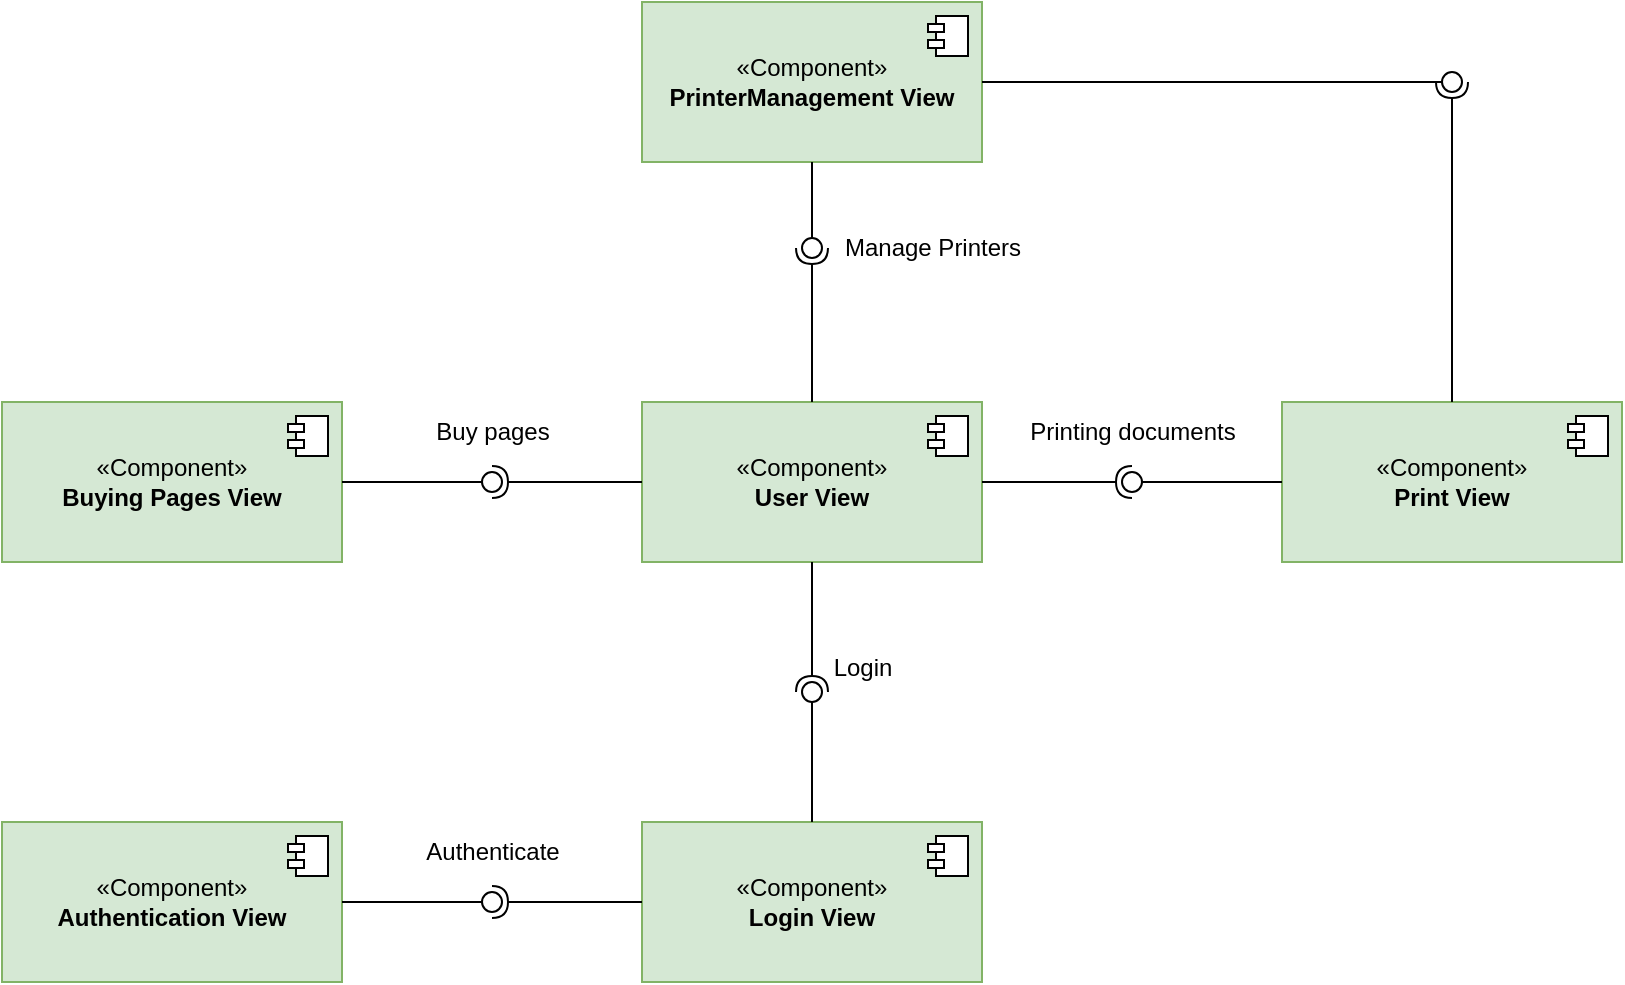 <mxfile version="25.0.3">
  <diagram name="Page-1" id="VLv0BjUQBkvBOAkDbtkH">
    <mxGraphModel grid="1" page="1" gridSize="10" guides="1" tooltips="1" connect="1" arrows="1" fold="1" pageScale="1" pageWidth="827" pageHeight="1169" math="0" shadow="0">
      <root>
        <mxCell id="0" />
        <mxCell id="1" parent="0" />
        <mxCell id="_qTUAIBQRLQVHsKeWW5r-1" value="&lt;div&gt;«Component»&lt;br&gt;&lt;/div&gt;&lt;div&gt;&lt;b&gt;User View&lt;/b&gt;&lt;/div&gt;" style="html=1;dropTarget=0;whiteSpace=wrap;align=center;horizontal=1;fontFamily=Helvetica;verticalAlign=middle;fillColor=#d5e8d4;strokeColor=#82b366;" vertex="1" parent="1">
          <mxGeometry x="280" y="40" width="170" height="80" as="geometry" />
        </mxCell>
        <mxCell id="_qTUAIBQRLQVHsKeWW5r-2" value="" style="shape=module;jettyWidth=8;jettyHeight=4;" vertex="1" parent="_qTUAIBQRLQVHsKeWW5r-1">
          <mxGeometry x="1" width="20" height="20" relative="1" as="geometry">
            <mxPoint x="-27" y="7" as="offset" />
          </mxGeometry>
        </mxCell>
        <mxCell id="_qTUAIBQRLQVHsKeWW5r-6" value="&lt;div&gt;«Component»&lt;br&gt;&lt;/div&gt;&lt;div&gt;&lt;b&gt;Authentication View&lt;/b&gt;&lt;/div&gt;" style="html=1;dropTarget=0;whiteSpace=wrap;align=center;horizontal=1;fontFamily=Helvetica;verticalAlign=middle;fillColor=#d5e8d4;strokeColor=#82b366;" vertex="1" parent="1">
          <mxGeometry x="-40" y="250" width="170" height="80" as="geometry" />
        </mxCell>
        <mxCell id="_qTUAIBQRLQVHsKeWW5r-7" value="" style="shape=module;jettyWidth=8;jettyHeight=4;" vertex="1" parent="_qTUAIBQRLQVHsKeWW5r-6">
          <mxGeometry x="1" width="20" height="20" relative="1" as="geometry">
            <mxPoint x="-27" y="7" as="offset" />
          </mxGeometry>
        </mxCell>
        <mxCell id="_qTUAIBQRLQVHsKeWW5r-8" value="&lt;div&gt;«Component»&lt;br&gt;&lt;/div&gt;&lt;div&gt;&lt;b&gt;Login View&lt;/b&gt;&lt;/div&gt;" style="html=1;dropTarget=0;whiteSpace=wrap;align=center;horizontal=1;fontFamily=Helvetica;verticalAlign=middle;fillColor=#d5e8d4;strokeColor=#82b366;" vertex="1" parent="1">
          <mxGeometry x="280" y="250" width="170" height="80" as="geometry" />
        </mxCell>
        <mxCell id="_qTUAIBQRLQVHsKeWW5r-9" value="" style="shape=module;jettyWidth=8;jettyHeight=4;" vertex="1" parent="_qTUAIBQRLQVHsKeWW5r-8">
          <mxGeometry x="1" width="20" height="20" relative="1" as="geometry">
            <mxPoint x="-27" y="7" as="offset" />
          </mxGeometry>
        </mxCell>
        <mxCell id="_qTUAIBQRLQVHsKeWW5r-11" value="&lt;div&gt;«Component»&lt;br&gt;&lt;/div&gt;&lt;div&gt;&lt;b&gt;PrinterManagement View&lt;/b&gt;&lt;/div&gt;" style="html=1;dropTarget=0;whiteSpace=wrap;align=center;horizontal=1;fontFamily=Helvetica;verticalAlign=middle;fillColor=#d5e8d4;strokeColor=#82b366;" vertex="1" parent="1">
          <mxGeometry x="280" y="-160" width="170" height="80" as="geometry" />
        </mxCell>
        <mxCell id="_qTUAIBQRLQVHsKeWW5r-12" value="" style="shape=module;jettyWidth=8;jettyHeight=4;" vertex="1" parent="_qTUAIBQRLQVHsKeWW5r-11">
          <mxGeometry x="1" width="20" height="20" relative="1" as="geometry">
            <mxPoint x="-27" y="7" as="offset" />
          </mxGeometry>
        </mxCell>
        <mxCell id="_qTUAIBQRLQVHsKeWW5r-13" value="&lt;div&gt;«Component»&lt;br&gt;&lt;/div&gt;&lt;div&gt;&lt;b&gt;Buying Pages View&lt;/b&gt;&lt;/div&gt;" style="html=1;dropTarget=0;whiteSpace=wrap;align=center;horizontal=1;fontFamily=Helvetica;verticalAlign=middle;fillColor=#d5e8d4;strokeColor=#82b366;" vertex="1" parent="1">
          <mxGeometry x="-40" y="40" width="170" height="80" as="geometry" />
        </mxCell>
        <mxCell id="_qTUAIBQRLQVHsKeWW5r-14" value="" style="shape=module;jettyWidth=8;jettyHeight=4;" vertex="1" parent="_qTUAIBQRLQVHsKeWW5r-13">
          <mxGeometry x="1" width="20" height="20" relative="1" as="geometry">
            <mxPoint x="-27" y="7" as="offset" />
          </mxGeometry>
        </mxCell>
        <mxCell id="_qTUAIBQRLQVHsKeWW5r-15" value="&lt;div&gt;«Component»&lt;br&gt;&lt;/div&gt;&lt;div&gt;&lt;b&gt;Print View&lt;/b&gt;&lt;/div&gt;" style="html=1;dropTarget=0;whiteSpace=wrap;align=center;horizontal=1;fontFamily=Helvetica;verticalAlign=middle;fillColor=#d5e8d4;strokeColor=#82b366;" vertex="1" parent="1">
          <mxGeometry x="600" y="40" width="170" height="80" as="geometry" />
        </mxCell>
        <mxCell id="_qTUAIBQRLQVHsKeWW5r-16" value="" style="shape=module;jettyWidth=8;jettyHeight=4;" vertex="1" parent="_qTUAIBQRLQVHsKeWW5r-15">
          <mxGeometry x="1" width="20" height="20" relative="1" as="geometry">
            <mxPoint x="-27" y="7" as="offset" />
          </mxGeometry>
        </mxCell>
        <mxCell id="_qTUAIBQRLQVHsKeWW5r-23" value="" style="rounded=0;orthogonalLoop=1;jettySize=auto;html=1;endArrow=halfCircle;endFill=0;endSize=6;strokeWidth=1;sketch=0;exitX=0.5;exitY=1;exitDx=0;exitDy=0;" edge="1" parent="1" source="_qTUAIBQRLQVHsKeWW5r-1" target="_qTUAIBQRLQVHsKeWW5r-25">
          <mxGeometry relative="1" as="geometry">
            <mxPoint x="385" y="185" as="sourcePoint" />
          </mxGeometry>
        </mxCell>
        <mxCell id="_qTUAIBQRLQVHsKeWW5r-24" value="" style="rounded=0;orthogonalLoop=1;jettySize=auto;html=1;endArrow=oval;endFill=0;sketch=0;sourcePerimeterSpacing=0;targetPerimeterSpacing=0;endSize=10;exitX=0.5;exitY=0;exitDx=0;exitDy=0;" edge="1" parent="1" source="_qTUAIBQRLQVHsKeWW5r-8" target="_qTUAIBQRLQVHsKeWW5r-25">
          <mxGeometry relative="1" as="geometry">
            <mxPoint x="345" y="185" as="sourcePoint" />
          </mxGeometry>
        </mxCell>
        <mxCell id="_qTUAIBQRLQVHsKeWW5r-25" value="" style="ellipse;whiteSpace=wrap;html=1;align=center;aspect=fixed;fillColor=none;strokeColor=none;resizable=0;perimeter=centerPerimeter;rotatable=0;allowArrows=0;points=[];outlineConnect=1;" vertex="1" parent="1">
          <mxGeometry x="360" y="180" width="10" height="10" as="geometry" />
        </mxCell>
        <mxCell id="_qTUAIBQRLQVHsKeWW5r-26" value="Login" style="text;html=1;align=center;verticalAlign=middle;resizable=0;points=[];autosize=1;strokeColor=none;fillColor=none;" vertex="1" parent="1">
          <mxGeometry x="365" y="158" width="50" height="30" as="geometry" />
        </mxCell>
        <mxCell id="_qTUAIBQRLQVHsKeWW5r-27" value="" style="rounded=0;orthogonalLoop=1;jettySize=auto;html=1;endArrow=halfCircle;endFill=0;endSize=6;strokeWidth=1;sketch=0;exitX=0;exitY=0.5;exitDx=0;exitDy=0;" edge="1" parent="1" source="_qTUAIBQRLQVHsKeWW5r-8" target="_qTUAIBQRLQVHsKeWW5r-29">
          <mxGeometry relative="1" as="geometry">
            <mxPoint x="250" y="290" as="sourcePoint" />
          </mxGeometry>
        </mxCell>
        <mxCell id="_qTUAIBQRLQVHsKeWW5r-28" value="" style="rounded=0;orthogonalLoop=1;jettySize=auto;html=1;endArrow=oval;endFill=0;sketch=0;sourcePerimeterSpacing=0;targetPerimeterSpacing=0;endSize=10;exitX=1;exitY=0.5;exitDx=0;exitDy=0;" edge="1" parent="1" source="_qTUAIBQRLQVHsKeWW5r-6" target="_qTUAIBQRLQVHsKeWW5r-29">
          <mxGeometry relative="1" as="geometry">
            <mxPoint x="210" y="290" as="sourcePoint" />
          </mxGeometry>
        </mxCell>
        <mxCell id="_qTUAIBQRLQVHsKeWW5r-29" value="" style="ellipse;whiteSpace=wrap;html=1;align=center;aspect=fixed;fillColor=none;strokeColor=none;resizable=0;perimeter=centerPerimeter;rotatable=0;allowArrows=0;points=[];outlineConnect=1;" vertex="1" parent="1">
          <mxGeometry x="200" y="285" width="10" height="10" as="geometry" />
        </mxCell>
        <mxCell id="_qTUAIBQRLQVHsKeWW5r-30" value="Authenticate" style="text;html=1;align=center;verticalAlign=middle;resizable=0;points=[];autosize=1;strokeColor=none;fillColor=none;" vertex="1" parent="1">
          <mxGeometry x="160" y="250" width="90" height="30" as="geometry" />
        </mxCell>
        <mxCell id="_qTUAIBQRLQVHsKeWW5r-31" value="" style="rounded=0;orthogonalLoop=1;jettySize=auto;html=1;endArrow=halfCircle;endFill=0;endSize=6;strokeWidth=1;sketch=0;exitX=0;exitY=0.5;exitDx=0;exitDy=0;" edge="1" parent="1" target="_qTUAIBQRLQVHsKeWW5r-33">
          <mxGeometry relative="1" as="geometry">
            <mxPoint x="280" y="80" as="sourcePoint" />
          </mxGeometry>
        </mxCell>
        <mxCell id="_qTUAIBQRLQVHsKeWW5r-32" value="" style="rounded=0;orthogonalLoop=1;jettySize=auto;html=1;endArrow=oval;endFill=0;sketch=0;sourcePerimeterSpacing=0;targetPerimeterSpacing=0;endSize=10;exitX=1;exitY=0.5;exitDx=0;exitDy=0;" edge="1" parent="1" target="_qTUAIBQRLQVHsKeWW5r-33">
          <mxGeometry relative="1" as="geometry">
            <mxPoint x="130" y="80" as="sourcePoint" />
          </mxGeometry>
        </mxCell>
        <mxCell id="_qTUAIBQRLQVHsKeWW5r-33" value="" style="ellipse;whiteSpace=wrap;html=1;align=center;aspect=fixed;fillColor=none;strokeColor=none;resizable=0;perimeter=centerPerimeter;rotatable=0;allowArrows=0;points=[];outlineConnect=1;" vertex="1" parent="1">
          <mxGeometry x="200" y="75" width="10" height="10" as="geometry" />
        </mxCell>
        <mxCell id="_qTUAIBQRLQVHsKeWW5r-34" value="Buy pages" style="text;html=1;align=center;verticalAlign=middle;resizable=0;points=[];autosize=1;strokeColor=none;fillColor=none;" vertex="1" parent="1">
          <mxGeometry x="165" y="40" width="80" height="30" as="geometry" />
        </mxCell>
        <mxCell id="_qTUAIBQRLQVHsKeWW5r-35" value="" style="rounded=0;orthogonalLoop=1;jettySize=auto;html=1;endArrow=halfCircle;endFill=0;endSize=6;strokeWidth=1;sketch=0;exitX=1;exitY=0.5;exitDx=0;exitDy=0;" edge="1" parent="1" source="_qTUAIBQRLQVHsKeWW5r-1" target="_qTUAIBQRLQVHsKeWW5r-37">
          <mxGeometry relative="1" as="geometry">
            <mxPoint x="450" y="145" as="sourcePoint" />
          </mxGeometry>
        </mxCell>
        <mxCell id="_qTUAIBQRLQVHsKeWW5r-36" value="" style="rounded=0;orthogonalLoop=1;jettySize=auto;html=1;endArrow=oval;endFill=0;sketch=0;sourcePerimeterSpacing=0;targetPerimeterSpacing=0;endSize=10;exitX=0;exitY=0.5;exitDx=0;exitDy=0;" edge="1" parent="1" source="_qTUAIBQRLQVHsKeWW5r-15" target="_qTUAIBQRLQVHsKeWW5r-37">
          <mxGeometry relative="1" as="geometry">
            <mxPoint x="600" y="145" as="sourcePoint" />
          </mxGeometry>
        </mxCell>
        <mxCell id="_qTUAIBQRLQVHsKeWW5r-37" value="" style="ellipse;whiteSpace=wrap;html=1;align=center;aspect=fixed;fillColor=none;strokeColor=none;resizable=0;perimeter=centerPerimeter;rotatable=0;allowArrows=0;points=[];outlineConnect=1;" vertex="1" parent="1">
          <mxGeometry x="520" y="75" width="10" height="10" as="geometry" />
        </mxCell>
        <mxCell id="_qTUAIBQRLQVHsKeWW5r-38" value="Printing documents" style="text;html=1;align=center;verticalAlign=middle;resizable=0;points=[];autosize=1;strokeColor=none;fillColor=none;" vertex="1" parent="1">
          <mxGeometry x="465" y="40" width="120" height="30" as="geometry" />
        </mxCell>
        <mxCell id="_qTUAIBQRLQVHsKeWW5r-39" value="" style="rounded=0;orthogonalLoop=1;jettySize=auto;html=1;endArrow=halfCircle;endFill=0;endSize=6;strokeWidth=1;sketch=0;exitX=0.5;exitY=0;exitDx=0;exitDy=0;" edge="1" parent="1" source="_qTUAIBQRLQVHsKeWW5r-1" target="_qTUAIBQRLQVHsKeWW5r-41">
          <mxGeometry relative="1" as="geometry">
            <mxPoint x="330" y="20" as="sourcePoint" />
          </mxGeometry>
        </mxCell>
        <mxCell id="_qTUAIBQRLQVHsKeWW5r-40" value="" style="rounded=0;orthogonalLoop=1;jettySize=auto;html=1;endArrow=oval;endFill=0;sketch=0;sourcePerimeterSpacing=0;targetPerimeterSpacing=0;endSize=10;exitX=0.5;exitY=1;exitDx=0;exitDy=0;" edge="1" parent="1" source="_qTUAIBQRLQVHsKeWW5r-11" target="_qTUAIBQRLQVHsKeWW5r-41">
          <mxGeometry relative="1" as="geometry">
            <mxPoint x="350" y="-70" as="sourcePoint" />
          </mxGeometry>
        </mxCell>
        <mxCell id="_qTUAIBQRLQVHsKeWW5r-41" value="" style="ellipse;whiteSpace=wrap;html=1;align=center;aspect=fixed;fillColor=none;strokeColor=none;resizable=0;perimeter=centerPerimeter;rotatable=0;allowArrows=0;points=[];outlineConnect=1;" vertex="1" parent="1">
          <mxGeometry x="360" y="-42" width="10" height="10" as="geometry" />
        </mxCell>
        <mxCell id="_qTUAIBQRLQVHsKeWW5r-42" value="Manage Printers" style="text;html=1;align=center;verticalAlign=middle;resizable=0;points=[];autosize=1;strokeColor=none;fillColor=none;" vertex="1" parent="1">
          <mxGeometry x="370" y="-52" width="110" height="30" as="geometry" />
        </mxCell>
        <mxCell id="pfiBYQxvrAg-RAr1lFqi-5" value="" style="rounded=0;orthogonalLoop=1;jettySize=auto;html=1;endArrow=halfCircle;endFill=0;endSize=6;strokeWidth=1;sketch=0;exitX=0.5;exitY=0;exitDx=0;exitDy=0;" edge="1" parent="1" source="_qTUAIBQRLQVHsKeWW5r-15" target="pfiBYQxvrAg-RAr1lFqi-7">
          <mxGeometry relative="1" as="geometry">
            <mxPoint x="570" y="-85" as="sourcePoint" />
          </mxGeometry>
        </mxCell>
        <mxCell id="pfiBYQxvrAg-RAr1lFqi-6" value="" style="rounded=0;orthogonalLoop=1;jettySize=auto;html=1;endArrow=oval;endFill=0;sketch=0;sourcePerimeterSpacing=0;targetPerimeterSpacing=0;endSize=10;exitX=1;exitY=0.5;exitDx=0;exitDy=0;" edge="1" parent="1" source="_qTUAIBQRLQVHsKeWW5r-11" target="pfiBYQxvrAg-RAr1lFqi-7">
          <mxGeometry relative="1" as="geometry">
            <mxPoint x="720" y="-85" as="sourcePoint" />
          </mxGeometry>
        </mxCell>
        <mxCell id="pfiBYQxvrAg-RAr1lFqi-7" value="" style="ellipse;whiteSpace=wrap;html=1;align=center;aspect=fixed;fillColor=none;strokeColor=none;resizable=0;perimeter=centerPerimeter;rotatable=0;allowArrows=0;points=[];outlineConnect=1;" vertex="1" parent="1">
          <mxGeometry x="680" y="-125" width="10" height="10" as="geometry" />
        </mxCell>
      </root>
    </mxGraphModel>
  </diagram>
</mxfile>
